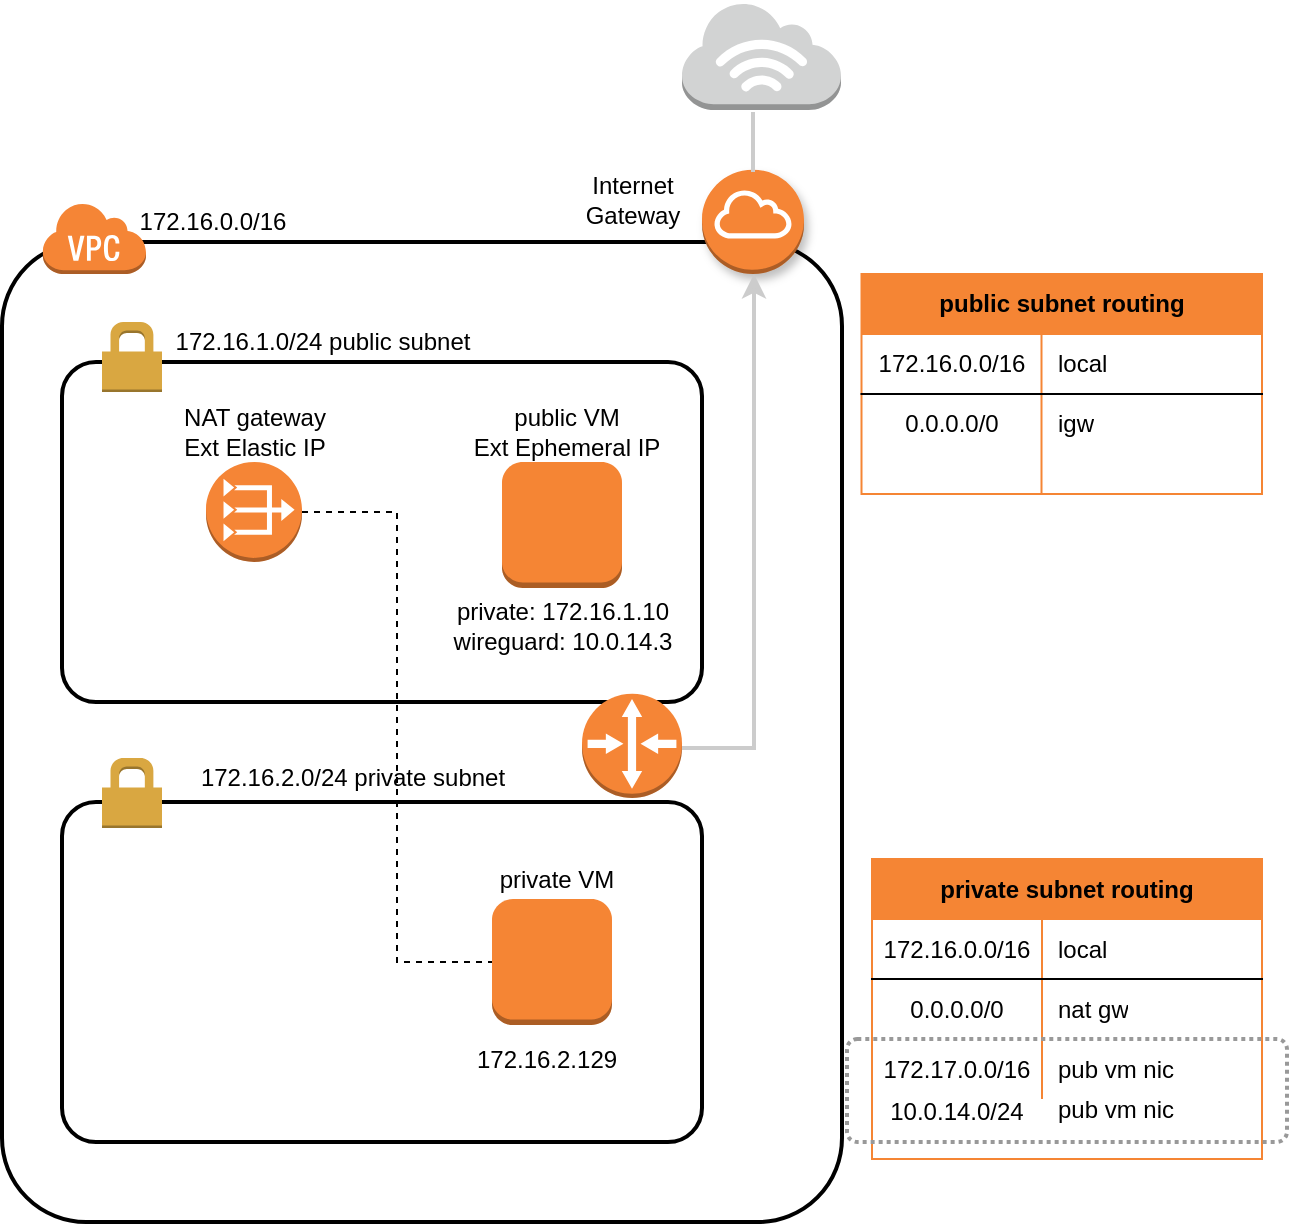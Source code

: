<mxfile version="14.7.0" type="github">
  <diagram id="69ODIawF1eq9d_DgOKLX" name="Page-1">
    <mxGraphModel dx="973" dy="682" grid="1" gridSize="10" guides="1" tooltips="1" connect="1" arrows="1" fold="1" page="1" pageScale="1" pageWidth="850" pageHeight="1100" math="0" shadow="0">
      <root>
        <mxCell id="0" />
        <mxCell id="1" parent="0" />
        <mxCell id="h7EYVYlZc7-uSzHGC-yd-2" value="" style="rounded=1;arcSize=10;dashed=0;fillColor=none;gradientColor=none;strokeWidth=2;" parent="1" vertex="1">
          <mxGeometry x="180" y="120" width="420" height="490" as="geometry" />
        </mxCell>
        <mxCell id="h7EYVYlZc7-uSzHGC-yd-3" value="" style="dashed=0;html=1;shape=mxgraph.aws3.virtual_private_cloud;fillColor=#F58536;gradientColor=none;dashed=0;" parent="1" vertex="1">
          <mxGeometry x="200" y="100" width="52" height="36" as="geometry" />
        </mxCell>
        <mxCell id="h7EYVYlZc7-uSzHGC-yd-4" value="" style="rounded=1;arcSize=10;dashed=0;fillColor=none;gradientColor=none;strokeWidth=2;" parent="1" vertex="1">
          <mxGeometry x="210" y="180" width="320" height="170" as="geometry" />
        </mxCell>
        <mxCell id="h7EYVYlZc7-uSzHGC-yd-5" value="" style="dashed=0;html=1;shape=mxgraph.aws3.permissions;fillColor=#D9A741;gradientColor=none;dashed=0;" parent="1" vertex="1">
          <mxGeometry x="230" y="160" width="30" height="35" as="geometry" />
        </mxCell>
        <mxCell id="h7EYVYlZc7-uSzHGC-yd-10" value="" style="rounded=1;arcSize=10;dashed=0;fillColor=none;gradientColor=none;strokeWidth=2;" parent="1" vertex="1">
          <mxGeometry x="210" y="400" width="320" height="170" as="geometry" />
        </mxCell>
        <mxCell id="h7EYVYlZc7-uSzHGC-yd-11" value="" style="dashed=0;html=1;shape=mxgraph.aws3.permissions;fillColor=#D9A741;gradientColor=none;dashed=0;" parent="1" vertex="1">
          <mxGeometry x="230" y="378" width="30" height="35" as="geometry" />
        </mxCell>
        <mxCell id="h7EYVYlZc7-uSzHGC-yd-12" value="" style="outlineConnect=0;dashed=0;verticalLabelPosition=bottom;verticalAlign=top;align=center;html=1;shape=mxgraph.aws3.instance;gradientColor=none;strokeColor=#F58534;strokeWidth=1;shadow=0;fillColor=#F58534;" parent="1" vertex="1">
          <mxGeometry x="430" y="230" width="60" height="63" as="geometry" />
        </mxCell>
        <mxCell id="h7EYVYlZc7-uSzHGC-yd-15" value="" style="outlineConnect=0;dashed=0;verticalLabelPosition=bottom;verticalAlign=top;align=center;html=1;shape=mxgraph.aws3.router;fillColor=#F58536;gradientColor=none;" parent="1" vertex="1">
          <mxGeometry x="470" y="345.83" width="50" height="52.17" as="geometry" />
        </mxCell>
        <mxCell id="h7EYVYlZc7-uSzHGC-yd-17" value="172.16.0.0/16" style="text;html=1;align=center;verticalAlign=middle;resizable=0;points=[];autosize=1;strokeColor=none;" parent="1" vertex="1">
          <mxGeometry x="240" y="100" width="90" height="20" as="geometry" />
        </mxCell>
        <mxCell id="h7EYVYlZc7-uSzHGC-yd-20" value="172.16.1.0/24 public subnet" style="text;html=1;align=center;verticalAlign=middle;resizable=0;points=[];autosize=1;strokeColor=none;" parent="1" vertex="1">
          <mxGeometry x="260" y="160" width="160" height="20" as="geometry" />
        </mxCell>
        <mxCell id="h7EYVYlZc7-uSzHGC-yd-21" value="172.16.2.0/24 private subnet" style="text;html=1;align=center;verticalAlign=middle;resizable=0;points=[];autosize=1;strokeColor=none;" parent="1" vertex="1">
          <mxGeometry x="270" y="378" width="170" height="20" as="geometry" />
        </mxCell>
        <mxCell id="V-493F1esPn7OcCI-V61-1" value="&lt;div&gt;private VM&lt;/div&gt;" style="text;html=1;strokeColor=none;fillColor=none;align=center;verticalAlign=middle;whiteSpace=wrap;rounded=0;" parent="1" vertex="1">
          <mxGeometry x="420" y="428.5" width="75" height="20" as="geometry" />
        </mxCell>
        <mxCell id="V-493F1esPn7OcCI-V61-2" value="" style="outlineConnect=0;dashed=0;verticalLabelPosition=bottom;verticalAlign=top;align=center;html=1;shape=mxgraph.aws3.instance;fillColor=#F58534;gradientColor=none;shadow=0;strokeColor=#F58534;strokeWidth=1;" parent="1" vertex="1">
          <mxGeometry x="425" y="448.5" width="60" height="63" as="geometry" />
        </mxCell>
        <mxCell id="V-493F1esPn7OcCI-V61-3" value="&lt;div&gt;public VM&lt;/div&gt;&lt;div&gt;Ext Ephemeral IP&lt;br&gt;&lt;/div&gt;" style="text;html=1;strokeColor=none;fillColor=none;align=center;verticalAlign=middle;whiteSpace=wrap;rounded=0;" parent="1" vertex="1">
          <mxGeometry x="410" y="205" width="105" height="20" as="geometry" />
        </mxCell>
        <mxCell id="V-493F1esPn7OcCI-V61-5" value="" style="outlineConnect=0;dashed=0;verticalLabelPosition=bottom;verticalAlign=top;align=center;html=1;shape=mxgraph.aws3.internet_gateway;fillColor=#F58536;gradientColor=none;shadow=1;strokeColor=#F58534;strokeWidth=1;" parent="1" vertex="1">
          <mxGeometry x="530" y="83.83" width="51" height="52.17" as="geometry" />
        </mxCell>
        <mxCell id="VbF4Yl5ICTXl6aMalEVF-2" style="edgeStyle=orthogonalEdgeStyle;rounded=0;orthogonalLoop=1;jettySize=auto;html=1;entryX=0;entryY=0.5;entryDx=0;entryDy=0;fontSize=18;fontColor=#000033;dashed=1;entryPerimeter=0;endArrow=none;endFill=0;" edge="1" parent="1" source="V-493F1esPn7OcCI-V61-6" target="V-493F1esPn7OcCI-V61-2">
          <mxGeometry relative="1" as="geometry" />
        </mxCell>
        <mxCell id="V-493F1esPn7OcCI-V61-6" value="" style="outlineConnect=0;dashed=0;verticalLabelPosition=bottom;verticalAlign=top;align=center;html=1;shape=mxgraph.aws3.vpc_nat_gateway;fillColor=#F58536;gradientColor=none;shadow=0;strokeColor=#F58534;strokeWidth=1;" parent="1" vertex="1">
          <mxGeometry x="282" y="230" width="48" height="50" as="geometry" />
        </mxCell>
        <mxCell id="V-493F1esPn7OcCI-V61-8" value="" style="outlineConnect=0;dashed=0;verticalLabelPosition=bottom;verticalAlign=top;align=center;html=1;shape=mxgraph.aws3.internet_3;fillColor=#D2D3D3;gradientColor=none;shadow=0;strokeColor=#F58534;strokeWidth=1;" parent="1" vertex="1">
          <mxGeometry x="520" width="79.5" height="54" as="geometry" />
        </mxCell>
        <mxCell id="V-493F1esPn7OcCI-V61-18" value="&lt;div&gt;NAT gateway&lt;/div&gt;&lt;div&gt;Ext Elastic IP&lt;br&gt;&lt;/div&gt;" style="text;html=1;align=center;verticalAlign=middle;resizable=0;points=[];autosize=1;strokeColor=none;" parent="1" vertex="1">
          <mxGeometry x="261" y="200" width="90" height="30" as="geometry" />
        </mxCell>
        <mxCell id="V-493F1esPn7OcCI-V61-19" value="&lt;div&gt;Internet&lt;/div&gt;&lt;div&gt;Gateway&lt;/div&gt;" style="text;html=1;align=center;verticalAlign=middle;resizable=0;points=[];autosize=1;strokeColor=none;" parent="1" vertex="1">
          <mxGeometry x="465" y="83.83" width="60" height="30" as="geometry" />
        </mxCell>
        <mxCell id="V-493F1esPn7OcCI-V61-36" value="public subnet routing" style="shape=table;html=1;whiteSpace=wrap;startSize=30;container=1;collapsible=0;childLayout=tableLayout;fixedRows=1;rowLines=0;fontStyle=1;align=center;shadow=0;strokeColor=#F58534;strokeWidth=1;fillColor=#F58534;" parent="1" vertex="1">
          <mxGeometry x="609.75" y="136" width="200.25" height="110" as="geometry" />
        </mxCell>
        <mxCell id="V-493F1esPn7OcCI-V61-37" value="" style="shape=partialRectangle;html=1;whiteSpace=wrap;collapsible=0;dropTarget=0;pointerEvents=0;fillColor=none;top=0;left=0;bottom=1;right=0;points=[[0,0.5],[1,0.5]];portConstraint=eastwest;" parent="V-493F1esPn7OcCI-V61-36" vertex="1">
          <mxGeometry y="30" width="200.25" height="30" as="geometry" />
        </mxCell>
        <mxCell id="V-493F1esPn7OcCI-V61-38" value="172.16.0.0/16" style="shape=partialRectangle;html=1;whiteSpace=wrap;connectable=0;fillColor=none;top=0;left=0;bottom=0;right=0;overflow=hidden;" parent="V-493F1esPn7OcCI-V61-37" vertex="1">
          <mxGeometry width="90" height="30" as="geometry" />
        </mxCell>
        <mxCell id="V-493F1esPn7OcCI-V61-39" value="local" style="shape=partialRectangle;html=1;whiteSpace=wrap;connectable=0;fillColor=none;top=0;left=0;bottom=0;right=0;align=left;spacingLeft=6;overflow=hidden;" parent="V-493F1esPn7OcCI-V61-37" vertex="1">
          <mxGeometry x="90" width="110" height="30" as="geometry" />
        </mxCell>
        <mxCell id="V-493F1esPn7OcCI-V61-40" value="" style="shape=partialRectangle;html=1;whiteSpace=wrap;collapsible=0;dropTarget=0;pointerEvents=0;fillColor=none;top=0;left=0;bottom=0;right=0;points=[[0,0.5],[1,0.5]];portConstraint=eastwest;" parent="V-493F1esPn7OcCI-V61-36" vertex="1">
          <mxGeometry y="60" width="200.25" height="30" as="geometry" />
        </mxCell>
        <mxCell id="V-493F1esPn7OcCI-V61-41" value="0.0.0.0/0" style="shape=partialRectangle;html=1;whiteSpace=wrap;connectable=0;fillColor=none;top=0;left=0;bottom=0;right=0;overflow=hidden;" parent="V-493F1esPn7OcCI-V61-40" vertex="1">
          <mxGeometry width="90" height="30" as="geometry" />
        </mxCell>
        <mxCell id="V-493F1esPn7OcCI-V61-42" value="igw" style="shape=partialRectangle;html=1;whiteSpace=wrap;connectable=0;fillColor=none;top=0;left=0;bottom=0;right=0;align=left;spacingLeft=6;overflow=hidden;" parent="V-493F1esPn7OcCI-V61-40" vertex="1">
          <mxGeometry x="90" width="110" height="30" as="geometry" />
        </mxCell>
        <mxCell id="V-493F1esPn7OcCI-V61-43" value="" style="shape=partialRectangle;html=1;whiteSpace=wrap;collapsible=0;dropTarget=0;pointerEvents=0;fillColor=none;top=0;left=0;bottom=0;right=0;points=[[0,0.5],[1,0.5]];portConstraint=eastwest;" parent="V-493F1esPn7OcCI-V61-36" vertex="1">
          <mxGeometry y="90" width="200.25" height="20" as="geometry" />
        </mxCell>
        <mxCell id="V-493F1esPn7OcCI-V61-44" value="" style="shape=partialRectangle;html=1;whiteSpace=wrap;connectable=0;fillColor=none;top=0;left=0;bottom=0;right=0;overflow=hidden;" parent="V-493F1esPn7OcCI-V61-43" vertex="1">
          <mxGeometry width="90" height="20" as="geometry" />
        </mxCell>
        <mxCell id="V-493F1esPn7OcCI-V61-45" value="" style="shape=partialRectangle;html=1;whiteSpace=wrap;connectable=0;fillColor=none;top=0;left=0;bottom=0;right=0;align=left;spacingLeft=6;overflow=hidden;" parent="V-493F1esPn7OcCI-V61-43" vertex="1">
          <mxGeometry x="90" width="110" height="20" as="geometry" />
        </mxCell>
        <mxCell id="V-493F1esPn7OcCI-V61-56" value="private subnet routing" style="shape=table;html=1;whiteSpace=wrap;startSize=30;container=1;collapsible=0;childLayout=tableLayout;fixedRows=1;rowLines=0;fontStyle=1;align=center;shadow=0;strokeColor=#F58534;strokeWidth=1;fillColor=#F58534;" parent="1" vertex="1">
          <mxGeometry x="615" y="428.5" width="195" height="150" as="geometry" />
        </mxCell>
        <mxCell id="V-493F1esPn7OcCI-V61-57" value="" style="shape=partialRectangle;html=1;whiteSpace=wrap;collapsible=0;dropTarget=0;pointerEvents=0;fillColor=none;top=0;left=0;bottom=1;right=0;points=[[0,0.5],[1,0.5]];portConstraint=eastwest;" parent="V-493F1esPn7OcCI-V61-56" vertex="1">
          <mxGeometry y="30" width="195" height="30" as="geometry" />
        </mxCell>
        <mxCell id="V-493F1esPn7OcCI-V61-58" value="172.16.0.0/16" style="shape=partialRectangle;html=1;whiteSpace=wrap;connectable=0;fillColor=none;top=0;left=0;bottom=0;right=0;overflow=hidden;" parent="V-493F1esPn7OcCI-V61-57" vertex="1">
          <mxGeometry width="85" height="30" as="geometry" />
        </mxCell>
        <mxCell id="V-493F1esPn7OcCI-V61-59" value="local" style="shape=partialRectangle;html=1;whiteSpace=wrap;connectable=0;fillColor=none;top=0;left=0;bottom=0;right=0;align=left;spacingLeft=6;overflow=hidden;" parent="V-493F1esPn7OcCI-V61-57" vertex="1">
          <mxGeometry x="85" width="110" height="30" as="geometry" />
        </mxCell>
        <mxCell id="V-493F1esPn7OcCI-V61-60" value="" style="shape=partialRectangle;html=1;whiteSpace=wrap;collapsible=0;dropTarget=0;pointerEvents=0;fillColor=none;top=0;left=0;bottom=0;right=0;points=[[0,0.5],[1,0.5]];portConstraint=eastwest;" parent="V-493F1esPn7OcCI-V61-56" vertex="1">
          <mxGeometry y="60" width="195" height="30" as="geometry" />
        </mxCell>
        <mxCell id="V-493F1esPn7OcCI-V61-61" value="0.0.0.0/0" style="shape=partialRectangle;html=1;whiteSpace=wrap;connectable=0;fillColor=none;top=0;left=0;bottom=0;right=0;overflow=hidden;" parent="V-493F1esPn7OcCI-V61-60" vertex="1">
          <mxGeometry width="85" height="30" as="geometry" />
        </mxCell>
        <mxCell id="V-493F1esPn7OcCI-V61-62" value="nat gw" style="shape=partialRectangle;html=1;whiteSpace=wrap;connectable=0;fillColor=none;top=0;left=0;bottom=0;right=0;align=left;spacingLeft=6;overflow=hidden;" parent="V-493F1esPn7OcCI-V61-60" vertex="1">
          <mxGeometry x="85" width="110" height="30" as="geometry" />
        </mxCell>
        <mxCell id="V-493F1esPn7OcCI-V61-63" value="" style="shape=partialRectangle;html=1;whiteSpace=wrap;collapsible=0;dropTarget=0;pointerEvents=0;fillColor=none;top=0;left=0;bottom=0;right=0;points=[[0,0.5],[1,0.5]];portConstraint=eastwest;" parent="V-493F1esPn7OcCI-V61-56" vertex="1">
          <mxGeometry y="90" width="195" height="30" as="geometry" />
        </mxCell>
        <mxCell id="V-493F1esPn7OcCI-V61-64" value="172.17.0.0/16" style="shape=partialRectangle;html=1;whiteSpace=wrap;connectable=0;top=0;left=0;bottom=0;right=0;overflow=hidden;fillColor=none;" parent="V-493F1esPn7OcCI-V61-63" vertex="1">
          <mxGeometry width="85" height="30" as="geometry" />
        </mxCell>
        <mxCell id="V-493F1esPn7OcCI-V61-65" value="pub vm nic" style="shape=partialRectangle;html=1;whiteSpace=wrap;connectable=0;top=0;left=0;bottom=0;right=0;align=left;spacingLeft=6;overflow=hidden;fillColor=none;" parent="V-493F1esPn7OcCI-V61-63" vertex="1">
          <mxGeometry x="85" width="110" height="30" as="geometry" />
        </mxCell>
        <mxCell id="V-493F1esPn7OcCI-V61-79" value="10.0.14.0/24" style="shape=partialRectangle;html=1;whiteSpace=wrap;connectable=0;top=0;left=0;bottom=0;right=0;overflow=hidden;fillColor=none;" parent="1" vertex="1">
          <mxGeometry x="615" y="540" width="85" height="30" as="geometry" />
        </mxCell>
        <mxCell id="V-493F1esPn7OcCI-V61-80" value="pub vm nic" style="shape=partialRectangle;html=1;whiteSpace=wrap;connectable=0;top=0;left=0;bottom=0;right=0;align=left;spacingLeft=6;overflow=hidden;fillColor=none;" parent="1" vertex="1">
          <mxGeometry x="700" y="538.5" width="110" height="30" as="geometry" />
        </mxCell>
        <mxCell id="V-493F1esPn7OcCI-V61-84" value="" style="line;strokeWidth=2;html=1;shadow=0;fontColor=#333333;fillColor=none;strokeColor=#CCCCCC;rotation=90;" parent="1" vertex="1">
          <mxGeometry x="540.5" y="65" width="30" height="10" as="geometry" />
        </mxCell>
        <mxCell id="V-493F1esPn7OcCI-V61-94" style="edgeStyle=orthogonalEdgeStyle;rounded=0;orthogonalLoop=1;jettySize=auto;html=1;exitX=1;exitY=0.5;exitDx=0;exitDy=0;exitPerimeter=0;strokeColor=#CCCCCC;strokeWidth=2;" parent="1" source="V-493F1esPn7OcCI-V61-85" target="V-493F1esPn7OcCI-V61-5" edge="1">
          <mxGeometry relative="1" as="geometry">
            <Array as="points">
              <mxPoint x="556" y="373" />
            </Array>
          </mxGeometry>
        </mxCell>
        <mxCell id="V-493F1esPn7OcCI-V61-85" value="" style="line;strokeWidth=2;html=1;shadow=0;fontColor=#333333;fillColor=none;strokeColor=#CCCCCC;" parent="1" vertex="1">
          <mxGeometry x="520" y="368" width="30" height="10" as="geometry" />
        </mxCell>
        <mxCell id="V-493F1esPn7OcCI-V61-87" value="&lt;div&gt;private: 172.16.1.10&lt;/div&gt;&lt;div&gt;wireguard: 10.0.14.3&lt;br&gt;&lt;/div&gt;" style="text;html=1;align=center;verticalAlign=middle;resizable=0;points=[];autosize=1;strokeColor=none;" parent="1" vertex="1">
          <mxGeometry x="400" y="297" width="120" height="30" as="geometry" />
        </mxCell>
        <mxCell id="V-493F1esPn7OcCI-V61-93" value="" style="rounded=1;arcSize=10;dashed=1;fillColor=none;gradientColor=none;dashPattern=1 1;strokeWidth=2;shadow=0;strokeColor=#999999;" parent="1" vertex="1">
          <mxGeometry x="602.5" y="518.5" width="220" height="51.5" as="geometry" />
        </mxCell>
        <mxCell id="V-493F1esPn7OcCI-V61-97" value="&lt;div&gt;172.16.2.129&lt;/div&gt;" style="text;html=1;strokeColor=none;fillColor=none;align=center;verticalAlign=middle;whiteSpace=wrap;rounded=0;" parent="1" vertex="1">
          <mxGeometry x="425" y="518.5" width="55" height="20" as="geometry" />
        </mxCell>
      </root>
    </mxGraphModel>
  </diagram>
</mxfile>
